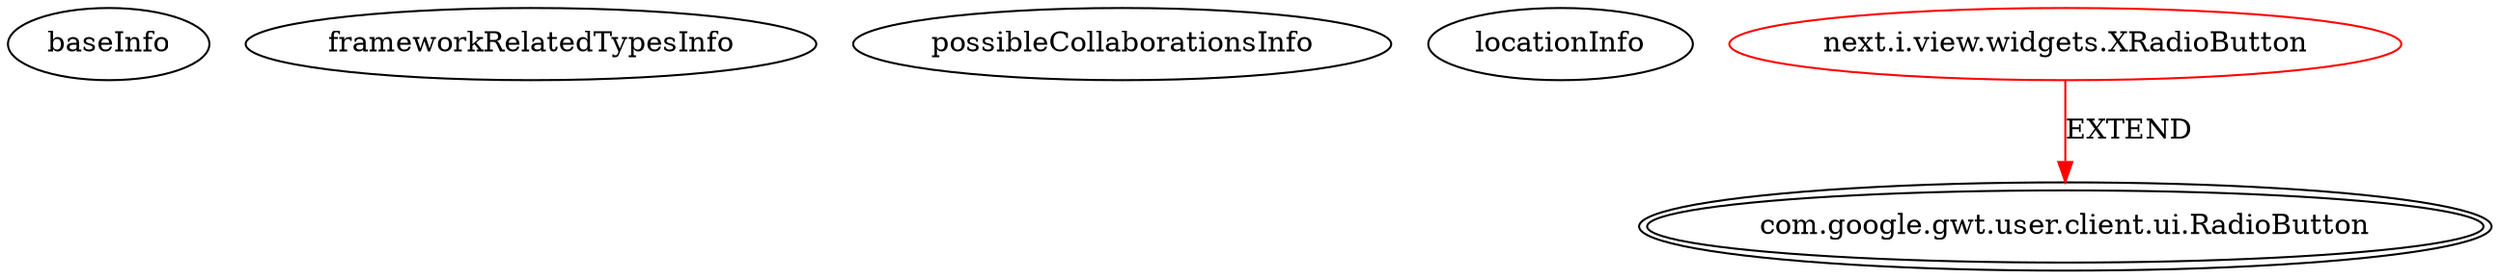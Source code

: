 digraph {
baseInfo[graphId=4208,category="extension_graph",isAnonymous=false,possibleRelation=false]
frameworkRelatedTypesInfo[0="com.google.gwt.user.client.ui.RadioButton"]
possibleCollaborationsInfo[]
locationInfo[projectName="nextinterfaces-next",filePath="/nextinterfaces-next/next-master/src/next/i/view/widgets/XRadioButton.java",contextSignature="XRadioButton",graphId="4208"]
0[label="next.i.view.widgets.XRadioButton",vertexType="ROOT_CLIENT_CLASS_DECLARATION",isFrameworkType=false,color=red]
1[label="com.google.gwt.user.client.ui.RadioButton",vertexType="FRAMEWORK_CLASS_TYPE",isFrameworkType=true,peripheries=2]
0->1[label="EXTEND",color=red]
}
